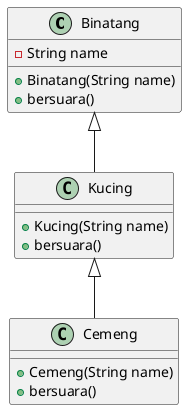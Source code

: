 @startuml

class Binatang {
    - String name
    + Binatang(String name)
    + bersuara()
}

class Kucing {
    + Kucing(String name)
    + bersuara()
}

class Cemeng {
    + Cemeng(String name)
    + bersuara()
}

Binatang <|-- Kucing
Kucing <|-- Cemeng

@enduml
